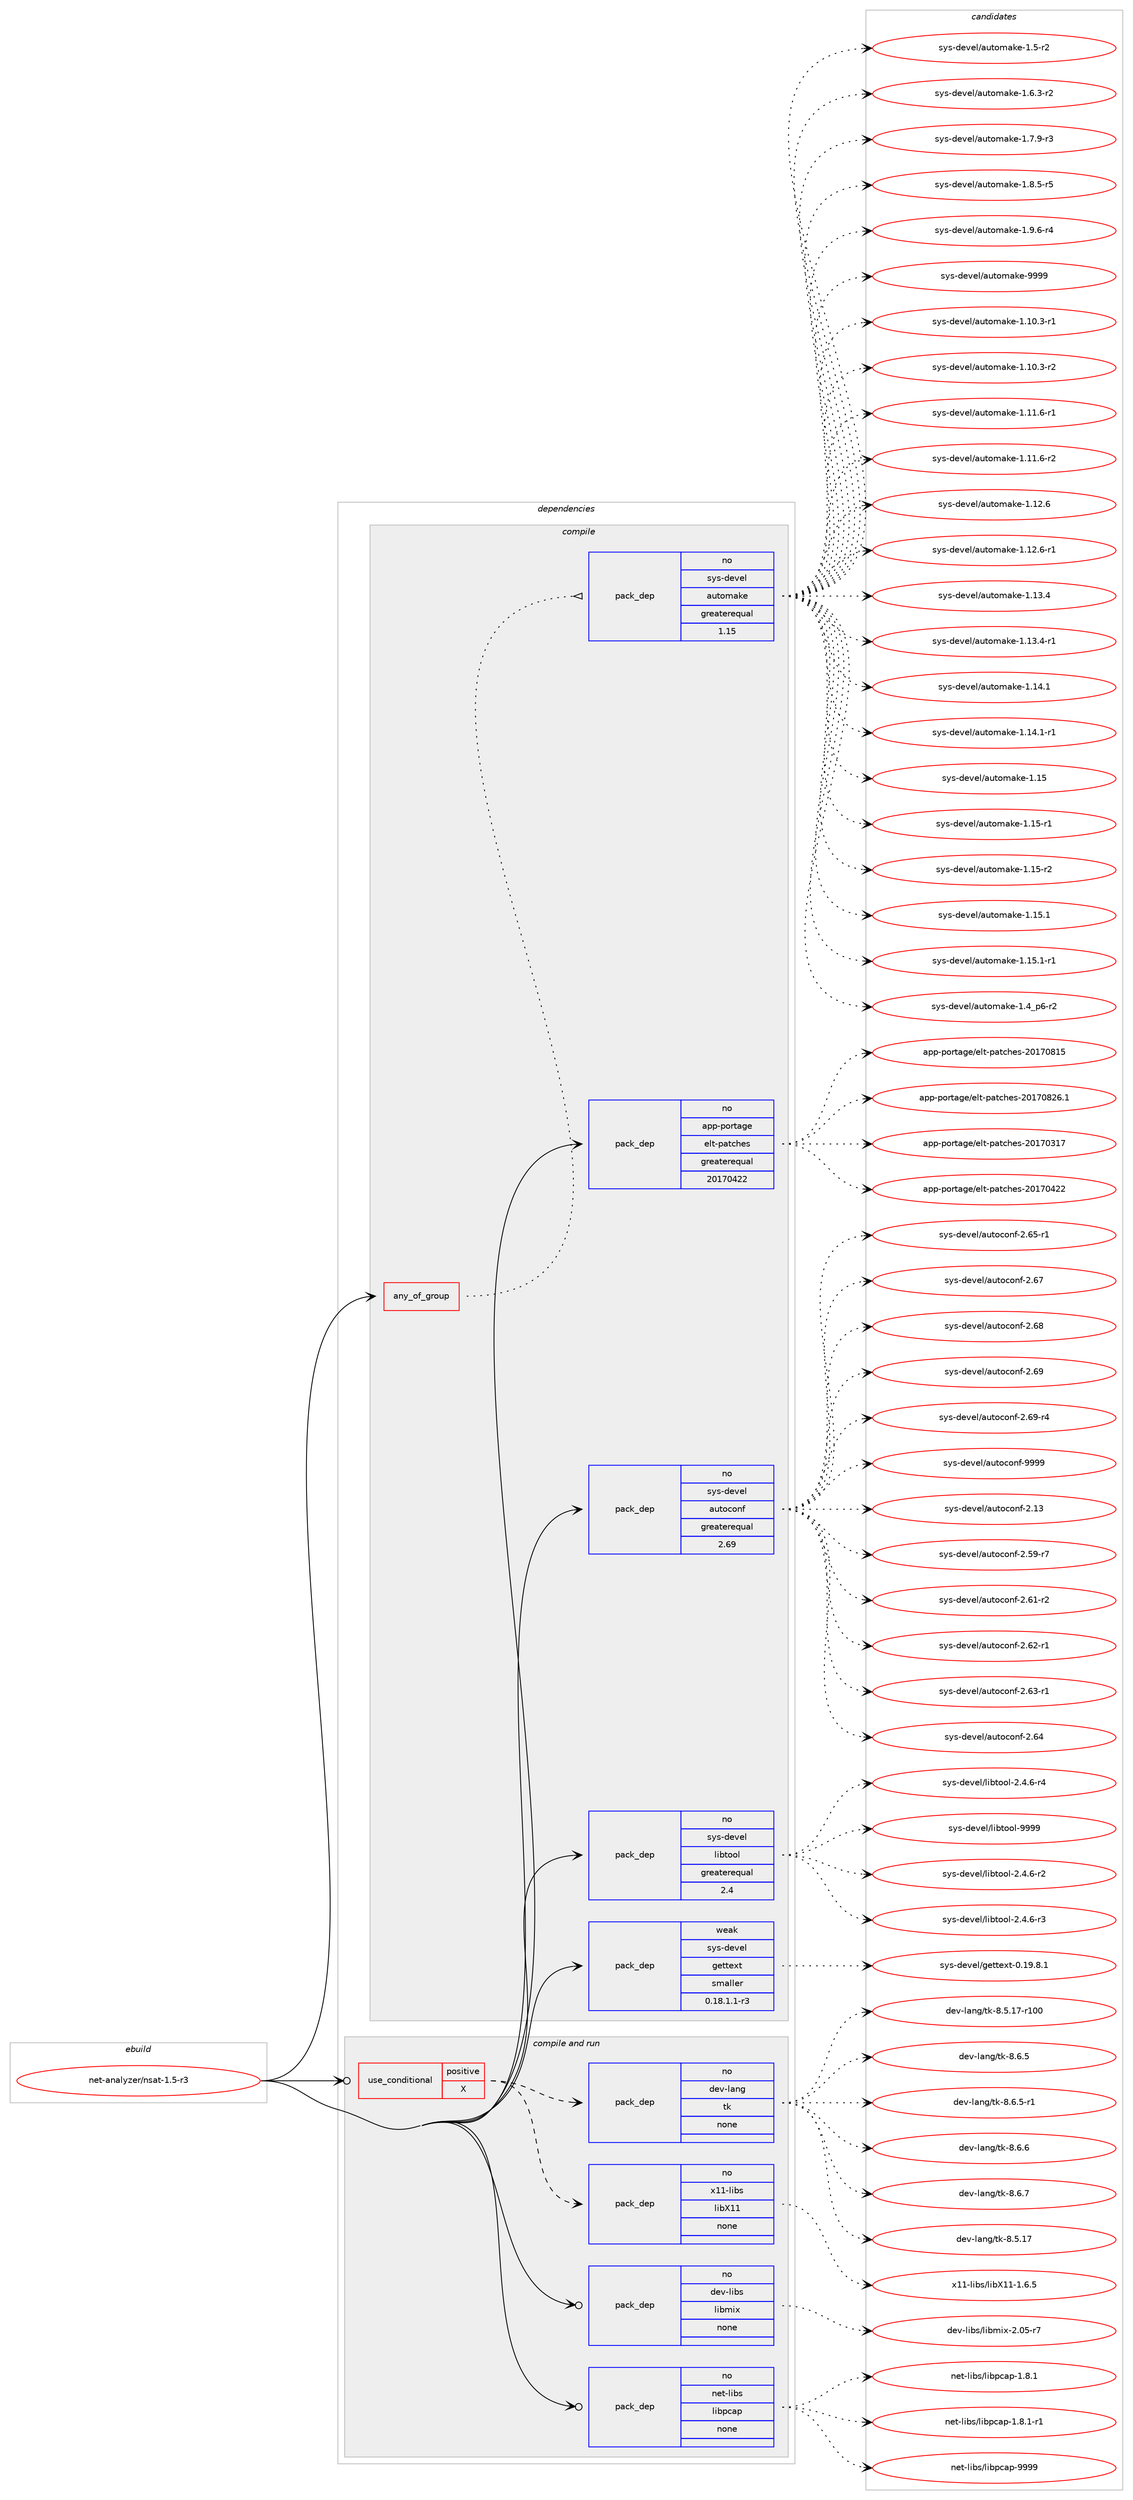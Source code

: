 digraph prolog {

# *************
# Graph options
# *************

newrank=true;
concentrate=true;
compound=true;
graph [rankdir=LR,fontname=Helvetica,fontsize=10,ranksep=1.5];#, ranksep=2.5, nodesep=0.2];
edge  [arrowhead=vee];
node  [fontname=Helvetica,fontsize=10];

# **********
# The ebuild
# **********

subgraph cluster_leftcol {
color=gray;
rank=same;
label=<<i>ebuild</i>>;
id [label="net-analyzer/nsat-1.5-r3", color=red, width=4, href="../net-analyzer/nsat-1.5-r3.svg"];
}

# ****************
# The dependencies
# ****************

subgraph cluster_midcol {
color=gray;
label=<<i>dependencies</i>>;
subgraph cluster_compile {
fillcolor="#eeeeee";
style=filled;
label=<<i>compile</i>>;
subgraph any6397 {
dependency402462 [label=<<TABLE BORDER="0" CELLBORDER="1" CELLSPACING="0" CELLPADDING="4"><TR><TD CELLPADDING="10">any_of_group</TD></TR></TABLE>>, shape=none, color=red];subgraph pack296613 {
dependency402463 [label=<<TABLE BORDER="0" CELLBORDER="1" CELLSPACING="0" CELLPADDING="4" WIDTH="220"><TR><TD ROWSPAN="6" CELLPADDING="30">pack_dep</TD></TR><TR><TD WIDTH="110">no</TD></TR><TR><TD>sys-devel</TD></TR><TR><TD>automake</TD></TR><TR><TD>greaterequal</TD></TR><TR><TD>1.15</TD></TR></TABLE>>, shape=none, color=blue];
}
dependency402462:e -> dependency402463:w [weight=20,style="dotted",arrowhead="oinv"];
}
id:e -> dependency402462:w [weight=20,style="solid",arrowhead="vee"];
subgraph pack296614 {
dependency402464 [label=<<TABLE BORDER="0" CELLBORDER="1" CELLSPACING="0" CELLPADDING="4" WIDTH="220"><TR><TD ROWSPAN="6" CELLPADDING="30">pack_dep</TD></TR><TR><TD WIDTH="110">no</TD></TR><TR><TD>app-portage</TD></TR><TR><TD>elt-patches</TD></TR><TR><TD>greaterequal</TD></TR><TR><TD>20170422</TD></TR></TABLE>>, shape=none, color=blue];
}
id:e -> dependency402464:w [weight=20,style="solid",arrowhead="vee"];
subgraph pack296615 {
dependency402465 [label=<<TABLE BORDER="0" CELLBORDER="1" CELLSPACING="0" CELLPADDING="4" WIDTH="220"><TR><TD ROWSPAN="6" CELLPADDING="30">pack_dep</TD></TR><TR><TD WIDTH="110">no</TD></TR><TR><TD>sys-devel</TD></TR><TR><TD>autoconf</TD></TR><TR><TD>greaterequal</TD></TR><TR><TD>2.69</TD></TR></TABLE>>, shape=none, color=blue];
}
id:e -> dependency402465:w [weight=20,style="solid",arrowhead="vee"];
subgraph pack296616 {
dependency402466 [label=<<TABLE BORDER="0" CELLBORDER="1" CELLSPACING="0" CELLPADDING="4" WIDTH="220"><TR><TD ROWSPAN="6" CELLPADDING="30">pack_dep</TD></TR><TR><TD WIDTH="110">no</TD></TR><TR><TD>sys-devel</TD></TR><TR><TD>libtool</TD></TR><TR><TD>greaterequal</TD></TR><TR><TD>2.4</TD></TR></TABLE>>, shape=none, color=blue];
}
id:e -> dependency402466:w [weight=20,style="solid",arrowhead="vee"];
subgraph pack296617 {
dependency402467 [label=<<TABLE BORDER="0" CELLBORDER="1" CELLSPACING="0" CELLPADDING="4" WIDTH="220"><TR><TD ROWSPAN="6" CELLPADDING="30">pack_dep</TD></TR><TR><TD WIDTH="110">weak</TD></TR><TR><TD>sys-devel</TD></TR><TR><TD>gettext</TD></TR><TR><TD>smaller</TD></TR><TR><TD>0.18.1.1-r3</TD></TR></TABLE>>, shape=none, color=blue];
}
id:e -> dependency402467:w [weight=20,style="solid",arrowhead="vee"];
}
subgraph cluster_compileandrun {
fillcolor="#eeeeee";
style=filled;
label=<<i>compile and run</i>>;
subgraph cond99267 {
dependency402468 [label=<<TABLE BORDER="0" CELLBORDER="1" CELLSPACING="0" CELLPADDING="4"><TR><TD ROWSPAN="3" CELLPADDING="10">use_conditional</TD></TR><TR><TD>positive</TD></TR><TR><TD>X</TD></TR></TABLE>>, shape=none, color=red];
subgraph pack296618 {
dependency402469 [label=<<TABLE BORDER="0" CELLBORDER="1" CELLSPACING="0" CELLPADDING="4" WIDTH="220"><TR><TD ROWSPAN="6" CELLPADDING="30">pack_dep</TD></TR><TR><TD WIDTH="110">no</TD></TR><TR><TD>x11-libs</TD></TR><TR><TD>libX11</TD></TR><TR><TD>none</TD></TR><TR><TD></TD></TR></TABLE>>, shape=none, color=blue];
}
dependency402468:e -> dependency402469:w [weight=20,style="dashed",arrowhead="vee"];
subgraph pack296619 {
dependency402470 [label=<<TABLE BORDER="0" CELLBORDER="1" CELLSPACING="0" CELLPADDING="4" WIDTH="220"><TR><TD ROWSPAN="6" CELLPADDING="30">pack_dep</TD></TR><TR><TD WIDTH="110">no</TD></TR><TR><TD>dev-lang</TD></TR><TR><TD>tk</TD></TR><TR><TD>none</TD></TR><TR><TD></TD></TR></TABLE>>, shape=none, color=blue];
}
dependency402468:e -> dependency402470:w [weight=20,style="dashed",arrowhead="vee"];
}
id:e -> dependency402468:w [weight=20,style="solid",arrowhead="odotvee"];
subgraph pack296620 {
dependency402471 [label=<<TABLE BORDER="0" CELLBORDER="1" CELLSPACING="0" CELLPADDING="4" WIDTH="220"><TR><TD ROWSPAN="6" CELLPADDING="30">pack_dep</TD></TR><TR><TD WIDTH="110">no</TD></TR><TR><TD>dev-libs</TD></TR><TR><TD>libmix</TD></TR><TR><TD>none</TD></TR><TR><TD></TD></TR></TABLE>>, shape=none, color=blue];
}
id:e -> dependency402471:w [weight=20,style="solid",arrowhead="odotvee"];
subgraph pack296621 {
dependency402472 [label=<<TABLE BORDER="0" CELLBORDER="1" CELLSPACING="0" CELLPADDING="4" WIDTH="220"><TR><TD ROWSPAN="6" CELLPADDING="30">pack_dep</TD></TR><TR><TD WIDTH="110">no</TD></TR><TR><TD>net-libs</TD></TR><TR><TD>libpcap</TD></TR><TR><TD>none</TD></TR><TR><TD></TD></TR></TABLE>>, shape=none, color=blue];
}
id:e -> dependency402472:w [weight=20,style="solid",arrowhead="odotvee"];
}
subgraph cluster_run {
fillcolor="#eeeeee";
style=filled;
label=<<i>run</i>>;
}
}

# **************
# The candidates
# **************

subgraph cluster_choices {
rank=same;
color=gray;
label=<<i>candidates</i>>;

subgraph choice296613 {
color=black;
nodesep=1;
choice11512111545100101118101108479711711611110997107101454946494846514511449 [label="sys-devel/automake-1.10.3-r1", color=red, width=4,href="../sys-devel/automake-1.10.3-r1.svg"];
choice11512111545100101118101108479711711611110997107101454946494846514511450 [label="sys-devel/automake-1.10.3-r2", color=red, width=4,href="../sys-devel/automake-1.10.3-r2.svg"];
choice11512111545100101118101108479711711611110997107101454946494946544511449 [label="sys-devel/automake-1.11.6-r1", color=red, width=4,href="../sys-devel/automake-1.11.6-r1.svg"];
choice11512111545100101118101108479711711611110997107101454946494946544511450 [label="sys-devel/automake-1.11.6-r2", color=red, width=4,href="../sys-devel/automake-1.11.6-r2.svg"];
choice1151211154510010111810110847971171161111099710710145494649504654 [label="sys-devel/automake-1.12.6", color=red, width=4,href="../sys-devel/automake-1.12.6.svg"];
choice11512111545100101118101108479711711611110997107101454946495046544511449 [label="sys-devel/automake-1.12.6-r1", color=red, width=4,href="../sys-devel/automake-1.12.6-r1.svg"];
choice1151211154510010111810110847971171161111099710710145494649514652 [label="sys-devel/automake-1.13.4", color=red, width=4,href="../sys-devel/automake-1.13.4.svg"];
choice11512111545100101118101108479711711611110997107101454946495146524511449 [label="sys-devel/automake-1.13.4-r1", color=red, width=4,href="../sys-devel/automake-1.13.4-r1.svg"];
choice1151211154510010111810110847971171161111099710710145494649524649 [label="sys-devel/automake-1.14.1", color=red, width=4,href="../sys-devel/automake-1.14.1.svg"];
choice11512111545100101118101108479711711611110997107101454946495246494511449 [label="sys-devel/automake-1.14.1-r1", color=red, width=4,href="../sys-devel/automake-1.14.1-r1.svg"];
choice115121115451001011181011084797117116111109971071014549464953 [label="sys-devel/automake-1.15", color=red, width=4,href="../sys-devel/automake-1.15.svg"];
choice1151211154510010111810110847971171161111099710710145494649534511449 [label="sys-devel/automake-1.15-r1", color=red, width=4,href="../sys-devel/automake-1.15-r1.svg"];
choice1151211154510010111810110847971171161111099710710145494649534511450 [label="sys-devel/automake-1.15-r2", color=red, width=4,href="../sys-devel/automake-1.15-r2.svg"];
choice1151211154510010111810110847971171161111099710710145494649534649 [label="sys-devel/automake-1.15.1", color=red, width=4,href="../sys-devel/automake-1.15.1.svg"];
choice11512111545100101118101108479711711611110997107101454946495346494511449 [label="sys-devel/automake-1.15.1-r1", color=red, width=4,href="../sys-devel/automake-1.15.1-r1.svg"];
choice115121115451001011181011084797117116111109971071014549465295112544511450 [label="sys-devel/automake-1.4_p6-r2", color=red, width=4,href="../sys-devel/automake-1.4_p6-r2.svg"];
choice11512111545100101118101108479711711611110997107101454946534511450 [label="sys-devel/automake-1.5-r2", color=red, width=4,href="../sys-devel/automake-1.5-r2.svg"];
choice115121115451001011181011084797117116111109971071014549465446514511450 [label="sys-devel/automake-1.6.3-r2", color=red, width=4,href="../sys-devel/automake-1.6.3-r2.svg"];
choice115121115451001011181011084797117116111109971071014549465546574511451 [label="sys-devel/automake-1.7.9-r3", color=red, width=4,href="../sys-devel/automake-1.7.9-r3.svg"];
choice115121115451001011181011084797117116111109971071014549465646534511453 [label="sys-devel/automake-1.8.5-r5", color=red, width=4,href="../sys-devel/automake-1.8.5-r5.svg"];
choice115121115451001011181011084797117116111109971071014549465746544511452 [label="sys-devel/automake-1.9.6-r4", color=red, width=4,href="../sys-devel/automake-1.9.6-r4.svg"];
choice115121115451001011181011084797117116111109971071014557575757 [label="sys-devel/automake-9999", color=red, width=4,href="../sys-devel/automake-9999.svg"];
dependency402463:e -> choice11512111545100101118101108479711711611110997107101454946494846514511449:w [style=dotted,weight="100"];
dependency402463:e -> choice11512111545100101118101108479711711611110997107101454946494846514511450:w [style=dotted,weight="100"];
dependency402463:e -> choice11512111545100101118101108479711711611110997107101454946494946544511449:w [style=dotted,weight="100"];
dependency402463:e -> choice11512111545100101118101108479711711611110997107101454946494946544511450:w [style=dotted,weight="100"];
dependency402463:e -> choice1151211154510010111810110847971171161111099710710145494649504654:w [style=dotted,weight="100"];
dependency402463:e -> choice11512111545100101118101108479711711611110997107101454946495046544511449:w [style=dotted,weight="100"];
dependency402463:e -> choice1151211154510010111810110847971171161111099710710145494649514652:w [style=dotted,weight="100"];
dependency402463:e -> choice11512111545100101118101108479711711611110997107101454946495146524511449:w [style=dotted,weight="100"];
dependency402463:e -> choice1151211154510010111810110847971171161111099710710145494649524649:w [style=dotted,weight="100"];
dependency402463:e -> choice11512111545100101118101108479711711611110997107101454946495246494511449:w [style=dotted,weight="100"];
dependency402463:e -> choice115121115451001011181011084797117116111109971071014549464953:w [style=dotted,weight="100"];
dependency402463:e -> choice1151211154510010111810110847971171161111099710710145494649534511449:w [style=dotted,weight="100"];
dependency402463:e -> choice1151211154510010111810110847971171161111099710710145494649534511450:w [style=dotted,weight="100"];
dependency402463:e -> choice1151211154510010111810110847971171161111099710710145494649534649:w [style=dotted,weight="100"];
dependency402463:e -> choice11512111545100101118101108479711711611110997107101454946495346494511449:w [style=dotted,weight="100"];
dependency402463:e -> choice115121115451001011181011084797117116111109971071014549465295112544511450:w [style=dotted,weight="100"];
dependency402463:e -> choice11512111545100101118101108479711711611110997107101454946534511450:w [style=dotted,weight="100"];
dependency402463:e -> choice115121115451001011181011084797117116111109971071014549465446514511450:w [style=dotted,weight="100"];
dependency402463:e -> choice115121115451001011181011084797117116111109971071014549465546574511451:w [style=dotted,weight="100"];
dependency402463:e -> choice115121115451001011181011084797117116111109971071014549465646534511453:w [style=dotted,weight="100"];
dependency402463:e -> choice115121115451001011181011084797117116111109971071014549465746544511452:w [style=dotted,weight="100"];
dependency402463:e -> choice115121115451001011181011084797117116111109971071014557575757:w [style=dotted,weight="100"];
}
subgraph choice296614 {
color=black;
nodesep=1;
choice97112112451121111141169710310147101108116451129711699104101115455048495548514955 [label="app-portage/elt-patches-20170317", color=red, width=4,href="../app-portage/elt-patches-20170317.svg"];
choice97112112451121111141169710310147101108116451129711699104101115455048495548525050 [label="app-portage/elt-patches-20170422", color=red, width=4,href="../app-portage/elt-patches-20170422.svg"];
choice97112112451121111141169710310147101108116451129711699104101115455048495548564953 [label="app-portage/elt-patches-20170815", color=red, width=4,href="../app-portage/elt-patches-20170815.svg"];
choice971121124511211111411697103101471011081164511297116991041011154550484955485650544649 [label="app-portage/elt-patches-20170826.1", color=red, width=4,href="../app-portage/elt-patches-20170826.1.svg"];
dependency402464:e -> choice97112112451121111141169710310147101108116451129711699104101115455048495548514955:w [style=dotted,weight="100"];
dependency402464:e -> choice97112112451121111141169710310147101108116451129711699104101115455048495548525050:w [style=dotted,weight="100"];
dependency402464:e -> choice97112112451121111141169710310147101108116451129711699104101115455048495548564953:w [style=dotted,weight="100"];
dependency402464:e -> choice971121124511211111411697103101471011081164511297116991041011154550484955485650544649:w [style=dotted,weight="100"];
}
subgraph choice296615 {
color=black;
nodesep=1;
choice115121115451001011181011084797117116111991111101024550464951 [label="sys-devel/autoconf-2.13", color=red, width=4,href="../sys-devel/autoconf-2.13.svg"];
choice1151211154510010111810110847971171161119911111010245504653574511455 [label="sys-devel/autoconf-2.59-r7", color=red, width=4,href="../sys-devel/autoconf-2.59-r7.svg"];
choice1151211154510010111810110847971171161119911111010245504654494511450 [label="sys-devel/autoconf-2.61-r2", color=red, width=4,href="../sys-devel/autoconf-2.61-r2.svg"];
choice1151211154510010111810110847971171161119911111010245504654504511449 [label="sys-devel/autoconf-2.62-r1", color=red, width=4,href="../sys-devel/autoconf-2.62-r1.svg"];
choice1151211154510010111810110847971171161119911111010245504654514511449 [label="sys-devel/autoconf-2.63-r1", color=red, width=4,href="../sys-devel/autoconf-2.63-r1.svg"];
choice115121115451001011181011084797117116111991111101024550465452 [label="sys-devel/autoconf-2.64", color=red, width=4,href="../sys-devel/autoconf-2.64.svg"];
choice1151211154510010111810110847971171161119911111010245504654534511449 [label="sys-devel/autoconf-2.65-r1", color=red, width=4,href="../sys-devel/autoconf-2.65-r1.svg"];
choice115121115451001011181011084797117116111991111101024550465455 [label="sys-devel/autoconf-2.67", color=red, width=4,href="../sys-devel/autoconf-2.67.svg"];
choice115121115451001011181011084797117116111991111101024550465456 [label="sys-devel/autoconf-2.68", color=red, width=4,href="../sys-devel/autoconf-2.68.svg"];
choice115121115451001011181011084797117116111991111101024550465457 [label="sys-devel/autoconf-2.69", color=red, width=4,href="../sys-devel/autoconf-2.69.svg"];
choice1151211154510010111810110847971171161119911111010245504654574511452 [label="sys-devel/autoconf-2.69-r4", color=red, width=4,href="../sys-devel/autoconf-2.69-r4.svg"];
choice115121115451001011181011084797117116111991111101024557575757 [label="sys-devel/autoconf-9999", color=red, width=4,href="../sys-devel/autoconf-9999.svg"];
dependency402465:e -> choice115121115451001011181011084797117116111991111101024550464951:w [style=dotted,weight="100"];
dependency402465:e -> choice1151211154510010111810110847971171161119911111010245504653574511455:w [style=dotted,weight="100"];
dependency402465:e -> choice1151211154510010111810110847971171161119911111010245504654494511450:w [style=dotted,weight="100"];
dependency402465:e -> choice1151211154510010111810110847971171161119911111010245504654504511449:w [style=dotted,weight="100"];
dependency402465:e -> choice1151211154510010111810110847971171161119911111010245504654514511449:w [style=dotted,weight="100"];
dependency402465:e -> choice115121115451001011181011084797117116111991111101024550465452:w [style=dotted,weight="100"];
dependency402465:e -> choice1151211154510010111810110847971171161119911111010245504654534511449:w [style=dotted,weight="100"];
dependency402465:e -> choice115121115451001011181011084797117116111991111101024550465455:w [style=dotted,weight="100"];
dependency402465:e -> choice115121115451001011181011084797117116111991111101024550465456:w [style=dotted,weight="100"];
dependency402465:e -> choice115121115451001011181011084797117116111991111101024550465457:w [style=dotted,weight="100"];
dependency402465:e -> choice1151211154510010111810110847971171161119911111010245504654574511452:w [style=dotted,weight="100"];
dependency402465:e -> choice115121115451001011181011084797117116111991111101024557575757:w [style=dotted,weight="100"];
}
subgraph choice296616 {
color=black;
nodesep=1;
choice1151211154510010111810110847108105981161111111084550465246544511450 [label="sys-devel/libtool-2.4.6-r2", color=red, width=4,href="../sys-devel/libtool-2.4.6-r2.svg"];
choice1151211154510010111810110847108105981161111111084550465246544511451 [label="sys-devel/libtool-2.4.6-r3", color=red, width=4,href="../sys-devel/libtool-2.4.6-r3.svg"];
choice1151211154510010111810110847108105981161111111084550465246544511452 [label="sys-devel/libtool-2.4.6-r4", color=red, width=4,href="../sys-devel/libtool-2.4.6-r4.svg"];
choice1151211154510010111810110847108105981161111111084557575757 [label="sys-devel/libtool-9999", color=red, width=4,href="../sys-devel/libtool-9999.svg"];
dependency402466:e -> choice1151211154510010111810110847108105981161111111084550465246544511450:w [style=dotted,weight="100"];
dependency402466:e -> choice1151211154510010111810110847108105981161111111084550465246544511451:w [style=dotted,weight="100"];
dependency402466:e -> choice1151211154510010111810110847108105981161111111084550465246544511452:w [style=dotted,weight="100"];
dependency402466:e -> choice1151211154510010111810110847108105981161111111084557575757:w [style=dotted,weight="100"];
}
subgraph choice296617 {
color=black;
nodesep=1;
choice1151211154510010111810110847103101116116101120116454846495746564649 [label="sys-devel/gettext-0.19.8.1", color=red, width=4,href="../sys-devel/gettext-0.19.8.1.svg"];
dependency402467:e -> choice1151211154510010111810110847103101116116101120116454846495746564649:w [style=dotted,weight="100"];
}
subgraph choice296618 {
color=black;
nodesep=1;
choice120494945108105981154710810598884949454946544653 [label="x11-libs/libX11-1.6.5", color=red, width=4,href="../x11-libs/libX11-1.6.5.svg"];
dependency402469:e -> choice120494945108105981154710810598884949454946544653:w [style=dotted,weight="100"];
}
subgraph choice296619 {
color=black;
nodesep=1;
choice10010111845108971101034711610745564653464955 [label="dev-lang/tk-8.5.17", color=red, width=4,href="../dev-lang/tk-8.5.17.svg"];
choice1001011184510897110103471161074556465346495545114494848 [label="dev-lang/tk-8.5.17-r100", color=red, width=4,href="../dev-lang/tk-8.5.17-r100.svg"];
choice100101118451089711010347116107455646544653 [label="dev-lang/tk-8.6.5", color=red, width=4,href="../dev-lang/tk-8.6.5.svg"];
choice1001011184510897110103471161074556465446534511449 [label="dev-lang/tk-8.6.5-r1", color=red, width=4,href="../dev-lang/tk-8.6.5-r1.svg"];
choice100101118451089711010347116107455646544654 [label="dev-lang/tk-8.6.6", color=red, width=4,href="../dev-lang/tk-8.6.6.svg"];
choice100101118451089711010347116107455646544655 [label="dev-lang/tk-8.6.7", color=red, width=4,href="../dev-lang/tk-8.6.7.svg"];
dependency402470:e -> choice10010111845108971101034711610745564653464955:w [style=dotted,weight="100"];
dependency402470:e -> choice1001011184510897110103471161074556465346495545114494848:w [style=dotted,weight="100"];
dependency402470:e -> choice100101118451089711010347116107455646544653:w [style=dotted,weight="100"];
dependency402470:e -> choice1001011184510897110103471161074556465446534511449:w [style=dotted,weight="100"];
dependency402470:e -> choice100101118451089711010347116107455646544654:w [style=dotted,weight="100"];
dependency402470:e -> choice100101118451089711010347116107455646544655:w [style=dotted,weight="100"];
}
subgraph choice296620 {
color=black;
nodesep=1;
choice1001011184510810598115471081059810910512045504648534511455 [label="dev-libs/libmix-2.05-r7", color=red, width=4,href="../dev-libs/libmix-2.05-r7.svg"];
dependency402471:e -> choice1001011184510810598115471081059810910512045504648534511455:w [style=dotted,weight="100"];
}
subgraph choice296621 {
color=black;
nodesep=1;
choice110101116451081059811547108105981129997112454946564649 [label="net-libs/libpcap-1.8.1", color=red, width=4,href="../net-libs/libpcap-1.8.1.svg"];
choice1101011164510810598115471081059811299971124549465646494511449 [label="net-libs/libpcap-1.8.1-r1", color=red, width=4,href="../net-libs/libpcap-1.8.1-r1.svg"];
choice1101011164510810598115471081059811299971124557575757 [label="net-libs/libpcap-9999", color=red, width=4,href="../net-libs/libpcap-9999.svg"];
dependency402472:e -> choice110101116451081059811547108105981129997112454946564649:w [style=dotted,weight="100"];
dependency402472:e -> choice1101011164510810598115471081059811299971124549465646494511449:w [style=dotted,weight="100"];
dependency402472:e -> choice1101011164510810598115471081059811299971124557575757:w [style=dotted,weight="100"];
}
}

}
